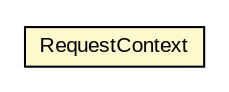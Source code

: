 #!/usr/local/bin/dot
#
# Class diagram 
# Generated by UMLGraph version R5_6-24-gf6e263 (http://www.umlgraph.org/)
#

digraph G {
	edge [fontname="arial",fontsize=10,labelfontname="arial",labelfontsize=10];
	node [fontname="arial",fontsize=10,shape=plaintext];
	nodesep=0.25;
	ranksep=0.5;
	// org.gservlet.RequestContext
	c1584 [label=<<table title="org.gservlet.RequestContext" border="0" cellborder="1" cellspacing="0" cellpadding="2" port="p" bgcolor="lemonChiffon" href="./RequestContext.html">
		<tr><td><table border="0" cellspacing="0" cellpadding="1">
<tr><td align="center" balign="center"> RequestContext </td></tr>
		</table></td></tr>
		</table>>, URL="./RequestContext.html", fontname="arial", fontcolor="black", fontsize=10.0];
}

